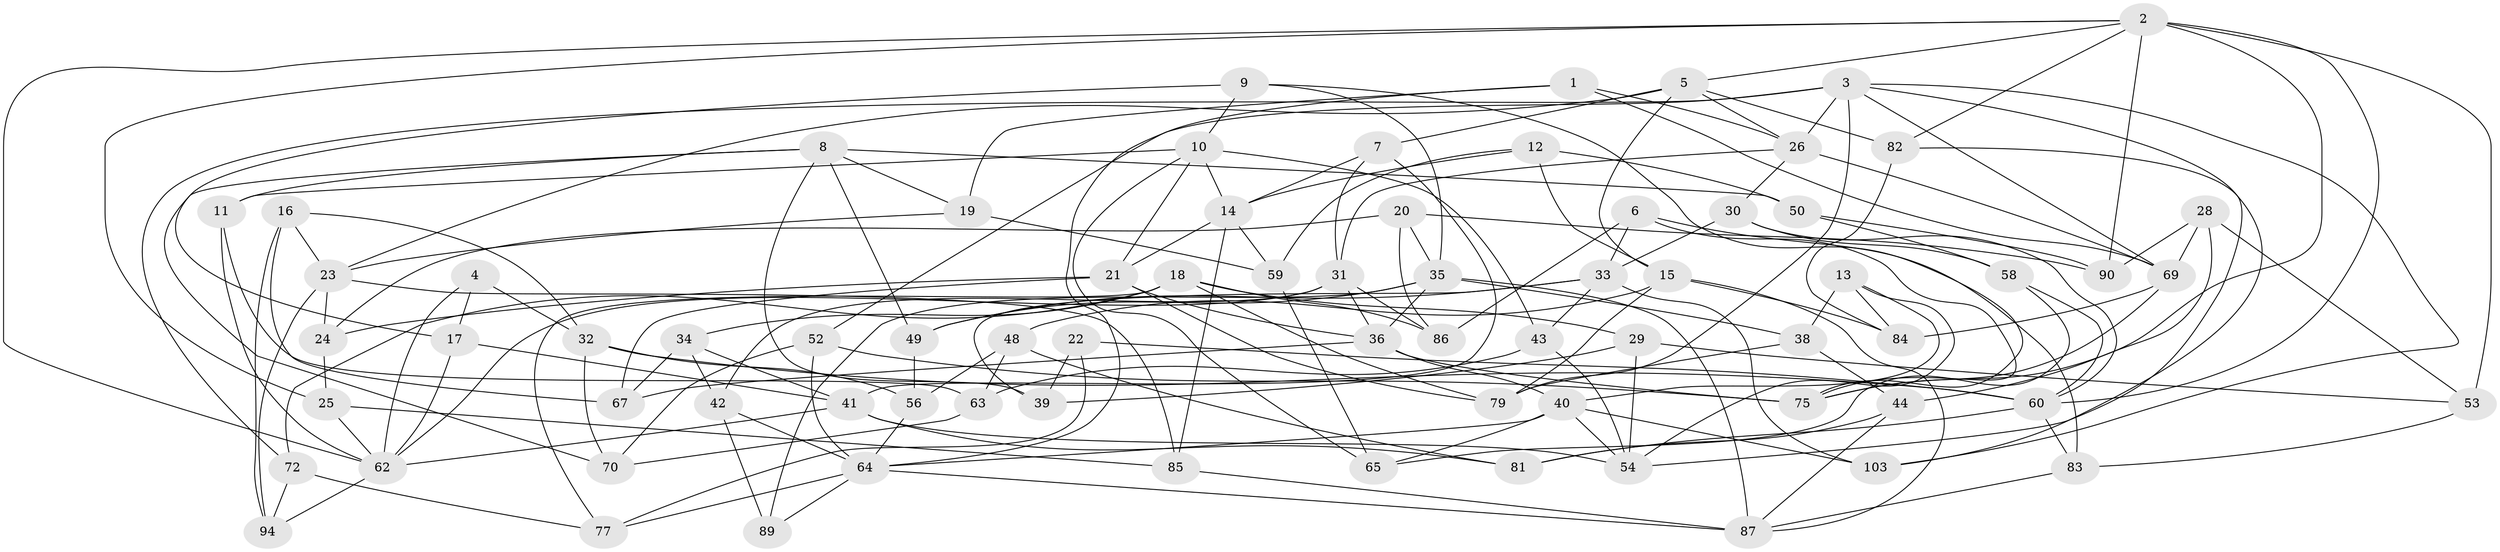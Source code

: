 // original degree distribution, {4: 1.0}
// Generated by graph-tools (version 1.1) at 2025/20/03/04/25 18:20:34]
// undirected, 74 vertices, 176 edges
graph export_dot {
graph [start="1"]
  node [color=gray90,style=filled];
  1;
  2 [super="+37"];
  3 [super="+61+80"];
  4;
  5 [super="+46"];
  6;
  7;
  8 [super="+57"];
  9;
  10 [super="+55"];
  11;
  12;
  13;
  14 [super="+68"];
  15 [super="+95"];
  16;
  17;
  18 [super="+76"];
  19;
  20;
  21 [super="+27"];
  22;
  23 [super="+102"];
  24;
  25;
  26 [super="+51"];
  28;
  29;
  30;
  31 [super="+47"];
  32 [super="+71"];
  33 [super="+73"];
  34;
  35 [super="+78"];
  36 [super="+91"];
  38;
  39;
  40 [super="+106"];
  41 [super="+101"];
  42;
  43;
  44;
  48;
  49;
  50;
  52;
  53;
  54 [super="+105"];
  56;
  58;
  59;
  60 [super="+66+93"];
  62 [super="+92"];
  63;
  64 [super="+97+99"];
  65;
  67;
  69 [super="+74"];
  70;
  72;
  75 [super="+104"];
  77;
  79 [super="+96"];
  81;
  82;
  83;
  84;
  85;
  86;
  87 [super="+88"];
  89;
  90;
  94;
  103;
  1 -- 69;
  1 -- 26;
  1 -- 19;
  1 -- 64;
  2 -- 25;
  2 -- 62;
  2 -- 82;
  2 -- 5;
  2 -- 53;
  2 -- 90;
  2 -- 75;
  2 -- 60;
  3 -- 52;
  3 -- 79 [weight=2];
  3 -- 103;
  3 -- 26;
  3 -- 72;
  3 -- 69;
  3 -- 54;
  4 -- 32 [weight=2];
  4 -- 17;
  4 -- 62;
  5 -- 23;
  5 -- 15;
  5 -- 26;
  5 -- 82;
  5 -- 7;
  6 -- 86;
  6 -- 33;
  6 -- 83;
  6 -- 75;
  7 -- 14;
  7 -- 41;
  7 -- 31;
  8 -- 50;
  8 -- 39;
  8 -- 49;
  8 -- 19;
  8 -- 11;
  8 -- 70;
  9 -- 35;
  9 -- 10;
  9 -- 75;
  9 -- 17;
  10 -- 11;
  10 -- 65;
  10 -- 43;
  10 -- 21;
  10 -- 14;
  11 -- 62;
  11 -- 63;
  12 -- 15;
  12 -- 50;
  12 -- 59;
  12 -- 14;
  13 -- 84;
  13 -- 38;
  13 -- 40;
  13 -- 54;
  14 -- 85;
  14 -- 59;
  14 -- 21;
  15 -- 48;
  15 -- 84;
  15 -- 87;
  15 -- 79;
  16 -- 23;
  16 -- 94;
  16 -- 67;
  16 -- 32;
  17 -- 41;
  17 -- 62;
  18 -- 29;
  18 -- 77;
  18 -- 79;
  18 -- 72;
  18 -- 34;
  18 -- 86;
  19 -- 59;
  19 -- 23;
  20 -- 24;
  20 -- 86;
  20 -- 90;
  20 -- 35;
  21 -- 67;
  21 -- 79;
  21 -- 24;
  21 -- 36;
  22 -- 39;
  22 -- 77;
  22 -- 60 [weight=2];
  23 -- 24;
  23 -- 85;
  23 -- 94;
  24 -- 25;
  25 -- 85;
  25 -- 62;
  26 -- 30;
  26 -- 69;
  26 -- 31;
  28 -- 53;
  28 -- 44;
  28 -- 90;
  28 -- 69;
  29 -- 54;
  29 -- 53;
  29 -- 39;
  30 -- 58;
  30 -- 33;
  30 -- 60;
  31 -- 86;
  31 -- 42;
  31 -- 36;
  31 -- 62;
  32 -- 56;
  32 -- 60;
  32 -- 70;
  33 -- 39;
  33 -- 43;
  33 -- 49;
  33 -- 103;
  34 -- 67;
  34 -- 42;
  34 -- 41;
  35 -- 89 [weight=2];
  35 -- 87;
  35 -- 49;
  35 -- 38;
  35 -- 36;
  36 -- 75;
  36 -- 40;
  36 -- 67;
  38 -- 44;
  38 -- 79;
  40 -- 54;
  40 -- 65;
  40 -- 103;
  40 -- 64;
  41 -- 81;
  41 -- 62;
  41 -- 54;
  42 -- 89;
  42 -- 64;
  43 -- 54;
  43 -- 63;
  44 -- 81;
  44 -- 87;
  48 -- 81;
  48 -- 56;
  48 -- 63;
  49 -- 56;
  50 -- 90;
  50 -- 58;
  52 -- 64;
  52 -- 70;
  52 -- 75;
  53 -- 83;
  56 -- 64;
  58 -- 65;
  58 -- 60;
  59 -- 65;
  60 -- 83;
  60 -- 81;
  62 -- 94;
  63 -- 70;
  64 -- 77;
  64 -- 87;
  64 -- 89;
  69 -- 75;
  69 -- 84;
  72 -- 77;
  72 -- 94;
  82 -- 84;
  82 -- 103;
  83 -- 87;
  85 -- 87;
}
